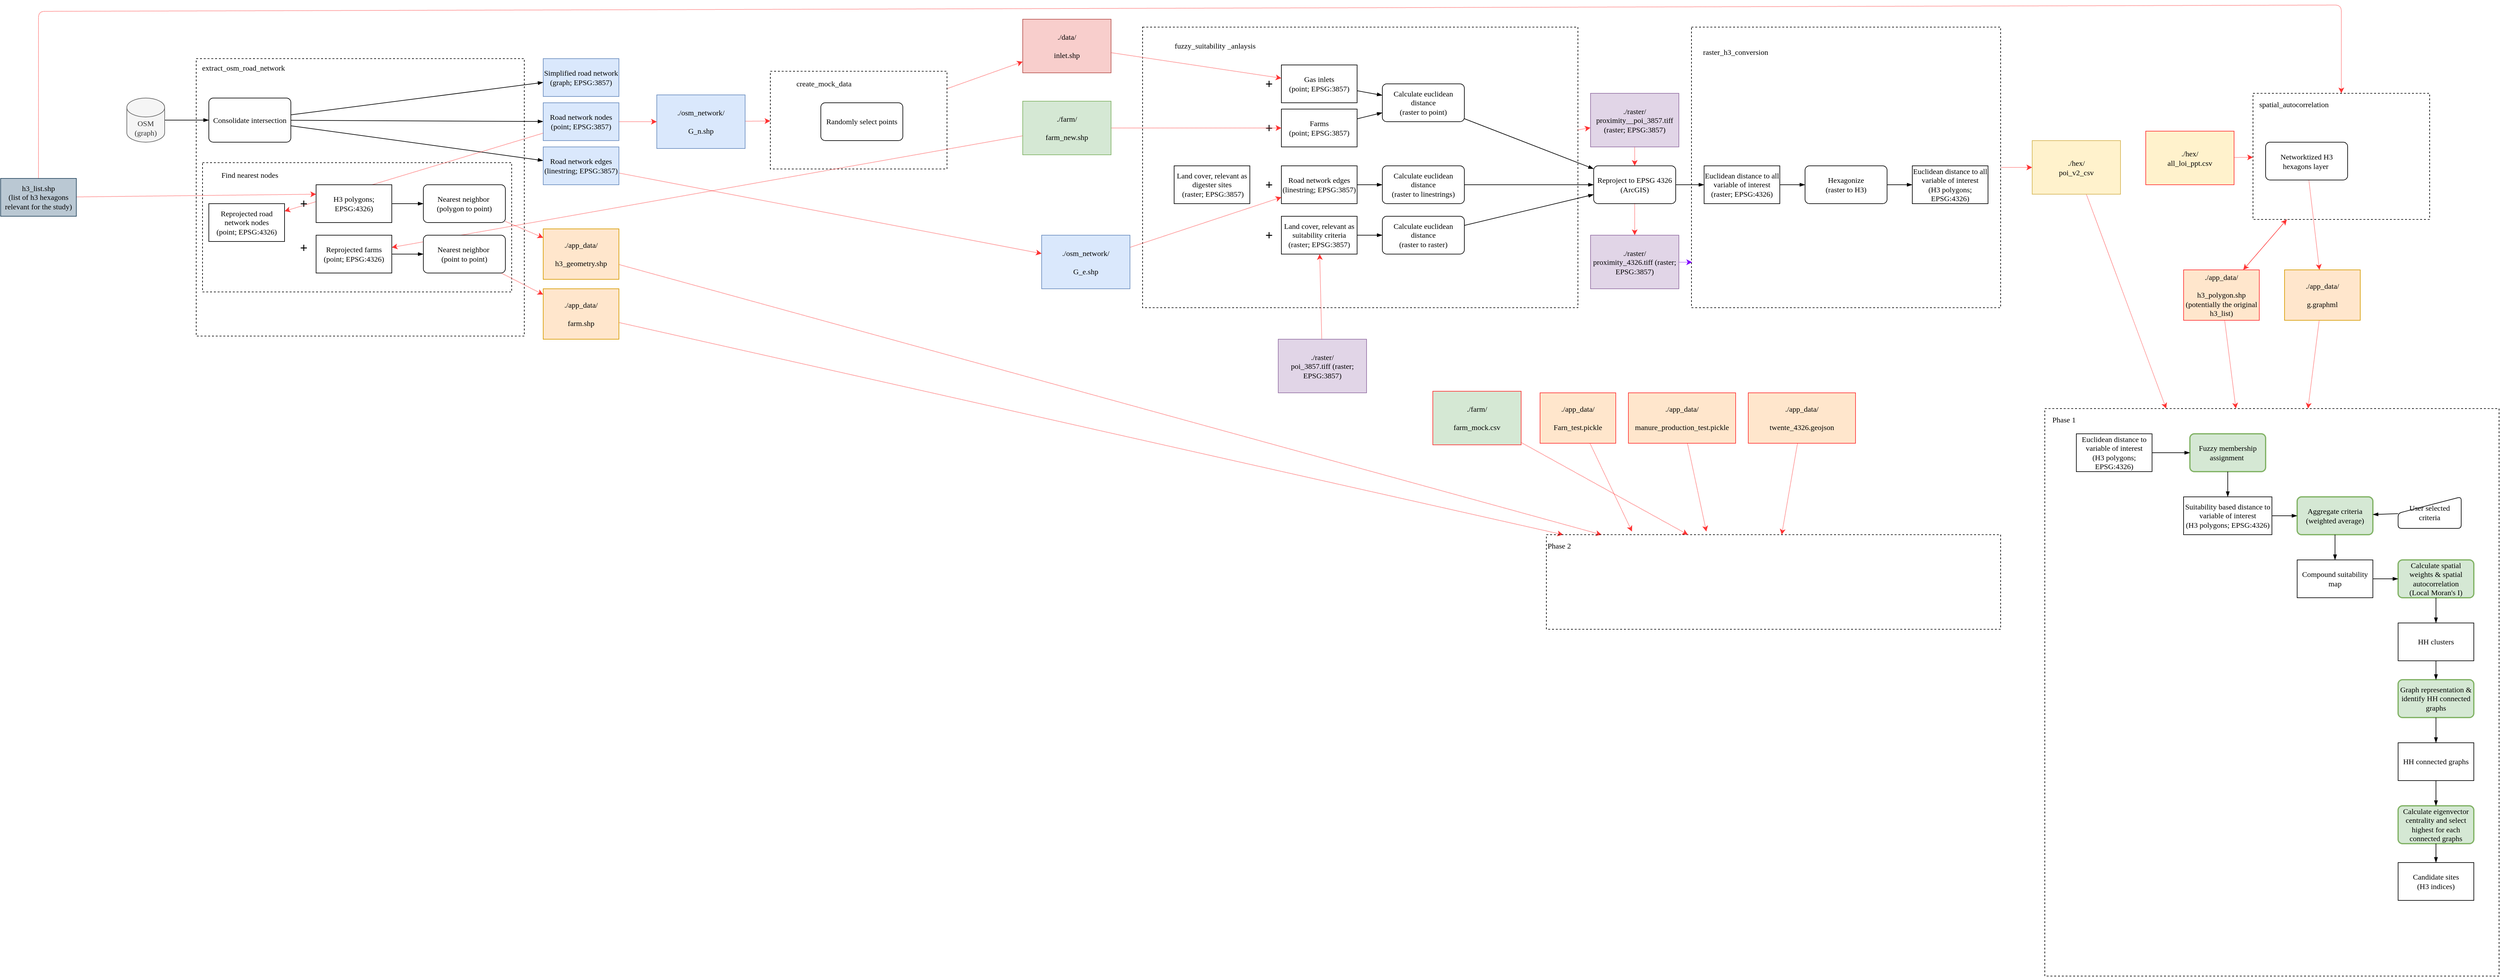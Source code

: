 <mxfile>
    <diagram id="fEbwRjq-CAVIX-2oLrUQ" name="Page-1">
        <mxGraphModel dx="2210" dy="-647" grid="1" gridSize="10" guides="1" tooltips="1" connect="1" arrows="1" fold="1" page="1" pageScale="1" pageWidth="1100" pageHeight="850" math="0" shadow="0">
            <root>
                <mxCell id="0"/>
                <mxCell id="1" parent="0"/>
                <mxCell id="107" value="" style="rounded=0;whiteSpace=wrap;html=1;fillColor=none;strokeColor=default;dashed=1;fontFamily=Oswald;fontSource=https%3A%2F%2Ffonts.googleapis.com%2Fcss%3Ffamily%3DOswald;" vertex="1" parent="1">
                    <mxGeometry x="1830" y="2830" width="490" height="205" as="geometry"/>
                </mxCell>
                <mxCell id="62" value="" style="rounded=0;whiteSpace=wrap;html=1;fillColor=none;strokeColor=default;dashed=1;fontFamily=Oswald;fontSource=https%3A%2F%2Ffonts.googleapis.com%2Fcss%3Ffamily%3DOswald;" vertex="1" parent="1">
                    <mxGeometry x="1820" y="2665" width="520" height="440" as="geometry"/>
                </mxCell>
                <mxCell id="60" style="edgeStyle=none;html=1;dashed=1;dashPattern=1 1;strokeColor=#FF3333;fontFamily=Oswald;fontSource=https%3A%2F%2Ffonts.googleapis.com%2Fcss%3Ffamily%3DOswald;" edge="1" parent="1" source="58" target="52">
                    <mxGeometry relative="1" as="geometry"/>
                </mxCell>
                <mxCell id="58" value="" style="rounded=0;whiteSpace=wrap;html=1;fillColor=none;strokeColor=default;dashed=1;fontFamily=Oswald;fontSource=https%3A%2F%2Ffonts.googleapis.com%2Fcss%3Ffamily%3DOswald;" vertex="1" parent="1">
                    <mxGeometry x="2730" y="2685" width="280" height="155" as="geometry"/>
                </mxCell>
                <mxCell id="44" value="" style="edgeStyle=none;html=1;dashed=1;dashPattern=1 1;strokeColor=#FF3333;fontFamily=Oswald;fontSource=https%3A%2F%2Ffonts.googleapis.com%2Fcss%3Ffamily%3DOswald;" edge="1" parent="1" source="30" target="43">
                    <mxGeometry relative="1" as="geometry"/>
                </mxCell>
                <mxCell id="30" value="" style="rounded=0;whiteSpace=wrap;html=1;fillColor=none;strokeColor=default;dashed=1;fontFamily=Oswald;fontSource=https%3A%2F%2Ffonts.googleapis.com%2Fcss%3Ffamily%3DOswald;" vertex="1" parent="1">
                    <mxGeometry x="4190" y="2615" width="490" height="445" as="geometry"/>
                </mxCell>
                <mxCell id="28" value="" style="rounded=0;whiteSpace=wrap;html=1;fillColor=none;strokeColor=default;dashed=1;fontFamily=Oswald;fontSource=https%3A%2F%2Ffonts.googleapis.com%2Fcss%3Ffamily%3DOswald;" vertex="1" parent="1">
                    <mxGeometry x="3320" y="2615" width="690" height="445" as="geometry"/>
                </mxCell>
                <mxCell id="2" value="Land cover, relevant as digester sites&lt;br&gt;&amp;nbsp;(raster; EPSG:3857)" style="rounded=0;whiteSpace=wrap;html=1;fontFamily=Oswald;fontSource=https%3A%2F%2Ffonts.googleapis.com%2Fcss%3Ffamily%3DOswald;" vertex="1" parent="1">
                    <mxGeometry x="3370" y="2835" width="120" height="60" as="geometry"/>
                </mxCell>
                <mxCell id="3" value="" style="edgeStyle=none;html=1;fontSize=21;endArrow=blockThin;endFill=1;fontFamily=Oswald;fontSource=https%3A%2F%2Ffonts.googleapis.com%2Fcss%3Ffamily%3DOswald;" edge="1" parent="1" source="4" target="6">
                    <mxGeometry relative="1" as="geometry"/>
                </mxCell>
                <mxCell id="4" value="Land cover, relevant as suitability criteria (raster; EPSG:3857)" style="rounded=0;whiteSpace=wrap;html=1;fontFamily=Oswald;fontSource=https%3A%2F%2Ffonts.googleapis.com%2Fcss%3Ffamily%3DOswald;" vertex="1" parent="1">
                    <mxGeometry x="3540" y="2915" width="120" height="60" as="geometry"/>
                </mxCell>
                <mxCell id="5" style="edgeStyle=none;html=1;fontSize=21;endArrow=blockThin;endFill=1;fontFamily=Oswald;fontSource=https%3A%2F%2Ffonts.googleapis.com%2Fcss%3Ffamily%3DOswald;" edge="1" parent="1" source="6" target="18">
                    <mxGeometry relative="1" as="geometry"/>
                </mxCell>
                <mxCell id="6" value="Calculate euclidean distance &lt;br&gt;(raster to raster)" style="rounded=1;whiteSpace=wrap;html=1;absoluteArcSize=1;arcSize=14;strokeWidth=1;fontFamily=Oswald;fontSource=https%3A%2F%2Ffonts.googleapis.com%2Fcss%3Ffamily%3DOswald;" vertex="1" parent="1">
                    <mxGeometry x="3700" y="2915" width="130" height="60" as="geometry"/>
                </mxCell>
                <mxCell id="7" style="edgeStyle=none;html=1;fontSize=21;endArrow=blockThin;endFill=1;fontFamily=Oswald;fontSource=https%3A%2F%2Ffonts.googleapis.com%2Fcss%3Ffamily%3DOswald;" edge="1" parent="1" source="8" target="18">
                    <mxGeometry relative="1" as="geometry"/>
                </mxCell>
                <mxCell id="8" value="Calculate euclidean distance &lt;br&gt;(raster to linestrings)" style="rounded=1;whiteSpace=wrap;html=1;absoluteArcSize=1;arcSize=14;strokeWidth=1;fontFamily=Oswald;fontSource=https%3A%2F%2Ffonts.googleapis.com%2Fcss%3Ffamily%3DOswald;" vertex="1" parent="1">
                    <mxGeometry x="3700" y="2835" width="130" height="60" as="geometry"/>
                </mxCell>
                <mxCell id="9" style="edgeStyle=none;html=1;fontSize=21;endArrow=blockThin;endFill=1;fontFamily=Oswald;fontSource=https%3A%2F%2Ffonts.googleapis.com%2Fcss%3Ffamily%3DOswald;" edge="1" parent="1" source="10" target="18">
                    <mxGeometry relative="1" as="geometry"/>
                </mxCell>
                <mxCell id="10" value="Calculate euclidean distance &lt;br&gt;(raster to point)" style="rounded=1;whiteSpace=wrap;html=1;absoluteArcSize=1;arcSize=14;strokeWidth=1;fontFamily=Oswald;fontSource=https%3A%2F%2Ffonts.googleapis.com%2Fcss%3Ffamily%3DOswald;" vertex="1" parent="1">
                    <mxGeometry x="3700" y="2705" width="130" height="60" as="geometry"/>
                </mxCell>
                <mxCell id="11" value="" style="edgeStyle=none;html=1;fontSize=21;endArrow=blockThin;endFill=1;fontFamily=Oswald;fontSource=https%3A%2F%2Ffonts.googleapis.com%2Fcss%3Ffamily%3DOswald;" edge="1" parent="1" source="12" target="8">
                    <mxGeometry relative="1" as="geometry"/>
                </mxCell>
                <mxCell id="12" value="Road network edges&lt;br&gt;(linestring; EPSG:3857)" style="rounded=0;whiteSpace=wrap;html=1;fontFamily=Oswald;fontSource=https%3A%2F%2Ffonts.googleapis.com%2Fcss%3Ffamily%3DOswald;" vertex="1" parent="1">
                    <mxGeometry x="3540" y="2835" width="120" height="60" as="geometry"/>
                </mxCell>
                <mxCell id="13" style="edgeStyle=none;html=1;fontSize=21;endArrow=blockThin;endFill=1;fontFamily=Oswald;fontSource=https%3A%2F%2Ffonts.googleapis.com%2Fcss%3Ffamily%3DOswald;" edge="1" parent="1" source="14" target="10">
                    <mxGeometry relative="1" as="geometry"/>
                </mxCell>
                <mxCell id="14" value="Farms&lt;br&gt;(point; EPSG:3857)" style="rounded=0;whiteSpace=wrap;html=1;fontFamily=Oswald;fontSource=https%3A%2F%2Ffonts.googleapis.com%2Fcss%3Ffamily%3DOswald;" vertex="1" parent="1">
                    <mxGeometry x="3540" y="2745" width="120" height="60" as="geometry"/>
                </mxCell>
                <mxCell id="15" style="edgeStyle=none;html=1;fontSize=21;endArrow=blockThin;endFill=1;fontFamily=Oswald;fontSource=https%3A%2F%2Ffonts.googleapis.com%2Fcss%3Ffamily%3DOswald;" edge="1" parent="1" source="16" target="10">
                    <mxGeometry relative="1" as="geometry"/>
                </mxCell>
                <mxCell id="16" value="Gas inlets&lt;br&gt;(point; EPSG:3857)" style="rounded=0;whiteSpace=wrap;html=1;fontFamily=Oswald;fontSource=https%3A%2F%2Ffonts.googleapis.com%2Fcss%3Ffamily%3DOswald;" vertex="1" parent="1">
                    <mxGeometry x="3540" y="2675" width="120" height="60" as="geometry"/>
                </mxCell>
                <mxCell id="17" style="edgeStyle=none;html=1;fontSize=21;endArrow=blockThin;endFill=1;fontFamily=Oswald;fontSource=https%3A%2F%2Ffonts.googleapis.com%2Fcss%3Ffamily%3DOswald;" edge="1" parent="1" source="18" target="20">
                    <mxGeometry relative="1" as="geometry"/>
                </mxCell>
                <mxCell id="34" style="html=1;fontFamily=Oswald;fontSource=https%3A%2F%2Ffonts.googleapis.com%2Fcss%3Ffamily%3DOswald;dashed=1;dashPattern=1 1;strokeColor=#FF3333;" edge="1" parent="1" source="28" target="33">
                    <mxGeometry relative="1" as="geometry"/>
                </mxCell>
                <mxCell id="40" value="" style="edgeStyle=none;html=1;dashed=1;dashPattern=1 1;strokeColor=#FF3333;fontFamily=Oswald;fontSource=https%3A%2F%2Ffonts.googleapis.com%2Fcss%3Ffamily%3DOswald;" edge="1" parent="1" source="18" target="39">
                    <mxGeometry relative="1" as="geometry"/>
                </mxCell>
                <mxCell id="18" value="Reproject to EPSG 4326 (ArcGIS)" style="rounded=1;whiteSpace=wrap;html=1;absoluteArcSize=1;arcSize=14;strokeWidth=1;fontFamily=Oswald;fontSource=https%3A%2F%2Ffonts.googleapis.com%2Fcss%3Ffamily%3DOswald;" vertex="1" parent="1">
                    <mxGeometry x="4035" y="2835" width="130" height="60" as="geometry"/>
                </mxCell>
                <mxCell id="19" style="edgeStyle=none;html=1;fontSize=21;endArrow=blockThin;endFill=1;fontFamily=Oswald;fontSource=https%3A%2F%2Ffonts.googleapis.com%2Fcss%3Ffamily%3DOswald;" edge="1" parent="1" source="20" target="22">
                    <mxGeometry relative="1" as="geometry"/>
                </mxCell>
                <mxCell id="20" value="Euclidean distance to all variable of interest&lt;br&gt;(raster; EPSG:4326)" style="rounded=0;whiteSpace=wrap;html=1;fontFamily=Oswald;fontSource=https%3A%2F%2Ffonts.googleapis.com%2Fcss%3Ffamily%3DOswald;" vertex="1" parent="1">
                    <mxGeometry x="4210" y="2835" width="120" height="60" as="geometry"/>
                </mxCell>
                <mxCell id="21" style="edgeStyle=none;html=1;fontSize=21;endArrow=blockThin;endFill=1;fontFamily=Oswald;fontSource=https%3A%2F%2Ffonts.googleapis.com%2Fcss%3Ffamily%3DOswald;" edge="1" parent="1" source="22" target="23">
                    <mxGeometry relative="1" as="geometry"/>
                </mxCell>
                <mxCell id="22" value="Hexagonize &lt;br&gt;(raster to H3)" style="rounded=1;whiteSpace=wrap;html=1;absoluteArcSize=1;arcSize=14;strokeWidth=1;fontFamily=Oswald;fontSource=https%3A%2F%2Ffonts.googleapis.com%2Fcss%3Ffamily%3DOswald;" vertex="1" parent="1">
                    <mxGeometry x="4370" y="2835" width="130" height="60" as="geometry"/>
                </mxCell>
                <mxCell id="23" value="Euclidean distance to all variable of interest&lt;br&gt;(H3 polygons; EPSG:4326)" style="rounded=0;whiteSpace=wrap;html=1;fontFamily=Oswald;fontSource=https%3A%2F%2Ffonts.googleapis.com%2Fcss%3Ffamily%3DOswald;" vertex="1" parent="1">
                    <mxGeometry x="4540" y="2835" width="120" height="60" as="geometry"/>
                </mxCell>
                <mxCell id="24" value="+" style="text;html=1;align=center;verticalAlign=middle;resizable=0;points=[];autosize=1;strokeColor=none;fillColor=none;fontSize=21;fontStyle=1;fontFamily=Oswald;fontSource=https%3A%2F%2Ffonts.googleapis.com%2Fcss%3Ffamily%3DOswald;" vertex="1" parent="1">
                    <mxGeometry x="3505" y="2845" width="30" height="40" as="geometry"/>
                </mxCell>
                <mxCell id="25" value="+" style="text;html=1;align=center;verticalAlign=middle;resizable=0;points=[];autosize=1;strokeColor=none;fillColor=none;fontSize=21;fontStyle=1;fontFamily=Oswald;fontSource=https%3A%2F%2Ffonts.googleapis.com%2Fcss%3Ffamily%3DOswald;" vertex="1" parent="1">
                    <mxGeometry x="3505" y="2925" width="30" height="40" as="geometry"/>
                </mxCell>
                <mxCell id="26" value="+" style="text;html=1;align=center;verticalAlign=middle;resizable=0;points=[];autosize=1;strokeColor=none;fillColor=none;fontSize=21;fontStyle=1;fontFamily=Oswald;fontSource=https%3A%2F%2Ffonts.googleapis.com%2Fcss%3Ffamily%3DOswald;" vertex="1" parent="1">
                    <mxGeometry x="3505" y="2755" width="30" height="40" as="geometry"/>
                </mxCell>
                <mxCell id="27" value="+" style="text;html=1;align=center;verticalAlign=middle;resizable=0;points=[];autosize=1;strokeColor=none;fillColor=none;fontSize=21;fontStyle=1;fontFamily=Oswald;fontSource=https%3A%2F%2Ffonts.googleapis.com%2Fcss%3Ffamily%3DOswald;" vertex="1" parent="1">
                    <mxGeometry x="3505" y="2685" width="30" height="40" as="geometry"/>
                </mxCell>
                <mxCell id="29" value="raster_h3_conversion" style="text;html=1;strokeColor=none;fillColor=none;align=center;verticalAlign=middle;whiteSpace=wrap;rounded=0;dashed=1;fontFamily=Oswald;fontSource=https%3A%2F%2Ffonts.googleapis.com%2Fcss%3Ffamily%3DOswald;" vertex="1" parent="1">
                    <mxGeometry x="4230" y="2640" width="60" height="30" as="geometry"/>
                </mxCell>
                <mxCell id="32" value="fuzzy_suitability _anlaysis" style="text;html=1;strokeColor=none;fillColor=none;align=center;verticalAlign=middle;whiteSpace=wrap;rounded=0;dashed=1;fontFamily=Oswald;fontSource=https%3A%2F%2Ffonts.googleapis.com%2Fcss%3Ffamily%3DOswald;" vertex="1" parent="1">
                    <mxGeometry x="3360" y="2630" width="150" height="30" as="geometry"/>
                </mxCell>
                <mxCell id="36" value="" style="edgeStyle=none;html=1;dashed=1;dashPattern=1 1;strokeColor=#FF3333;fontFamily=Oswald;fontSource=https%3A%2F%2Ffonts.googleapis.com%2Fcss%3Ffamily%3DOswald;" edge="1" parent="1" source="33" target="18">
                    <mxGeometry relative="1" as="geometry"/>
                </mxCell>
                <mxCell id="33" value="./raster/&lt;br&gt;proximity__poi_3857.tiff (raster; EPSG:3857)" style="rounded=0;whiteSpace=wrap;html=1;fontFamily=Oswald;fontSource=https%3A%2F%2Ffonts.googleapis.com%2Fcss%3Ffamily%3DOswald;fillColor=#e1d5e7;strokeColor=#9673a6;" vertex="1" parent="1">
                    <mxGeometry x="4030" y="2720" width="140" height="85" as="geometry"/>
                </mxCell>
                <mxCell id="41" style="edgeStyle=none;html=1;dashed=1;dashPattern=1 1;strokeColor=#7F00FF;fontFamily=Oswald;fontSource=https%3A%2F%2Ffonts.googleapis.com%2Fcss%3Ffamily%3DOswald;entryX=0.002;entryY=0.838;entryDx=0;entryDy=0;entryPerimeter=0;" edge="1" parent="1" source="39" target="30">
                    <mxGeometry relative="1" as="geometry"/>
                </mxCell>
                <mxCell id="39" value="./raster/&lt;br&gt;proximity_4326.tiff (raster; EPSG:3857)" style="rounded=0;whiteSpace=wrap;html=1;fontFamily=Oswald;fontSource=https%3A%2F%2Ffonts.googleapis.com%2Fcss%3Ffamily%3DOswald;fillColor=#e1d5e7;strokeColor=#9673a6;" vertex="1" parent="1">
                    <mxGeometry x="4030" y="2945" width="140" height="85" as="geometry"/>
                </mxCell>
                <mxCell id="147" style="edgeStyle=none;html=1;dashed=1;dashPattern=1 1;strokeColor=#FF3333;fontFamily=Oswald;fontSource=https%3A%2F%2Ffonts.googleapis.com%2Fcss%3Ffamily%3DOswald;" edge="1" parent="1" source="43" target="146">
                    <mxGeometry relative="1" as="geometry"/>
                </mxCell>
                <mxCell id="43" value="./hex/&lt;br&gt;poi_v2_csv" style="rounded=0;whiteSpace=wrap;html=1;fontFamily=Oswald;fontSource=https%3A%2F%2Ffonts.googleapis.com%2Fcss%3Ffamily%3DOswald;fillColor=#fff2cc;strokeColor=#d6b656;" vertex="1" parent="1">
                    <mxGeometry x="4730" y="2795" width="140" height="85" as="geometry"/>
                </mxCell>
                <mxCell id="46" style="edgeStyle=none;html=1;dashed=1;dashPattern=1 1;strokeColor=#FF3333;fontFamily=Oswald;fontSource=https%3A%2F%2Ffonts.googleapis.com%2Fcss%3Ffamily%3DOswald;" edge="1" parent="1" source="45" target="4">
                    <mxGeometry relative="1" as="geometry"/>
                </mxCell>
                <mxCell id="45" value="./raster/&lt;br&gt;poi_3857.tiff (raster; EPSG:3857)" style="rounded=0;whiteSpace=wrap;html=1;fontFamily=Oswald;fontSource=https%3A%2F%2Ffonts.googleapis.com%2Fcss%3Ffamily%3DOswald;fillColor=#e1d5e7;strokeColor=#9673a6;" vertex="1" parent="1">
                    <mxGeometry x="3535" y="3110" width="140" height="85" as="geometry"/>
                </mxCell>
                <mxCell id="49" style="edgeStyle=none;html=1;dashed=1;dashPattern=1 1;strokeColor=#FF3333;fontFamily=Oswald;fontSource=https%3A%2F%2Ffonts.googleapis.com%2Fcss%3Ffamily%3DOswald;" edge="1" parent="1" source="47" target="12">
                    <mxGeometry relative="1" as="geometry"/>
                </mxCell>
                <mxCell id="47" value="./osm_network/&lt;br&gt;&lt;br&gt;G_e.shp" style="rounded=0;whiteSpace=wrap;html=1;fontFamily=Oswald;fontSource=https%3A%2F%2Ffonts.googleapis.com%2Fcss%3Ffamily%3DOswald;fillColor=#dae8fc;strokeColor=#6c8ebf;" vertex="1" parent="1">
                    <mxGeometry x="3160" y="2945" width="140" height="85" as="geometry"/>
                </mxCell>
                <mxCell id="51" style="edgeStyle=none;html=1;dashed=1;dashPattern=1 1;strokeColor=#FF3333;fontFamily=Oswald;fontSource=https%3A%2F%2Ffonts.googleapis.com%2Fcss%3Ffamily%3DOswald;" edge="1" parent="1" source="50" target="14">
                    <mxGeometry relative="1" as="geometry"/>
                </mxCell>
                <mxCell id="88" style="edgeStyle=none;html=1;dashed=1;dashPattern=1 1;strokeColor=#FF3333;fontFamily=Oswald;fontSource=https%3A%2F%2Ffonts.googleapis.com%2Fcss%3Ffamily%3DOswald;" edge="1" parent="1" source="50" target="97">
                    <mxGeometry relative="1" as="geometry">
                        <mxPoint x="2340" y="2917.149" as="targetPoint"/>
                    </mxGeometry>
                </mxCell>
                <mxCell id="50" value="./farm/&lt;br&gt;&lt;br&gt;farm_new.shp" style="rounded=0;whiteSpace=wrap;html=1;fontFamily=Oswald;fontSource=https%3A%2F%2Ffonts.googleapis.com%2Fcss%3Ffamily%3DOswald;fillColor=#d5e8d4;strokeColor=#82b366;" vertex="1" parent="1">
                    <mxGeometry x="3130" y="2732.5" width="140" height="85" as="geometry"/>
                </mxCell>
                <mxCell id="53" style="edgeStyle=none;html=1;dashed=1;dashPattern=1 1;strokeColor=#FF3333;fontFamily=Oswald;fontSource=https%3A%2F%2Ffonts.googleapis.com%2Fcss%3Ffamily%3DOswald;" edge="1" parent="1" source="52" target="16">
                    <mxGeometry relative="1" as="geometry"/>
                </mxCell>
                <mxCell id="52" value="./data/&lt;br&gt;&lt;br&gt;inlet.shp" style="rounded=0;whiteSpace=wrap;html=1;fontFamily=Oswald;fontSource=https%3A%2F%2Ffonts.googleapis.com%2Fcss%3Ffamily%3DOswald;fillColor=#f8cecc;strokeColor=#b85450;" vertex="1" parent="1">
                    <mxGeometry x="3130" y="2602.5" width="140" height="85" as="geometry"/>
                </mxCell>
                <mxCell id="59" value="" style="edgeStyle=none;html=1;dashed=1;dashPattern=1 1;strokeColor=#FF3333;fontFamily=Oswald;fontSource=https%3A%2F%2Ffonts.googleapis.com%2Fcss%3Ffamily%3DOswald;" edge="1" parent="1" source="54" target="58">
                    <mxGeometry relative="1" as="geometry"/>
                </mxCell>
                <mxCell id="54" value="./osm_network/&lt;br&gt;&lt;br&gt;G_n.shp" style="rounded=0;whiteSpace=wrap;html=1;fontFamily=Oswald;fontSource=https%3A%2F%2Ffonts.googleapis.com%2Fcss%3Ffamily%3DOswald;fillColor=#dae8fc;strokeColor=#6c8ebf;" vertex="1" parent="1">
                    <mxGeometry x="2550" y="2722.5" width="140" height="85" as="geometry"/>
                </mxCell>
                <mxCell id="56" value="Randomly select points" style="rounded=1;whiteSpace=wrap;html=1;absoluteArcSize=1;arcSize=14;strokeWidth=1;fontFamily=Oswald;fontSource=https%3A%2F%2Ffonts.googleapis.com%2Fcss%3Ffamily%3DOswald;" vertex="1" parent="1">
                    <mxGeometry x="2810" y="2735" width="130" height="60" as="geometry"/>
                </mxCell>
                <mxCell id="57" value="create_mock_data" style="text;html=1;strokeColor=none;fillColor=none;align=center;verticalAlign=middle;whiteSpace=wrap;rounded=0;dashed=1;fontFamily=Oswald;fontSource=https%3A%2F%2Ffonts.googleapis.com%2Fcss%3Ffamily%3DOswald;" vertex="1" parent="1">
                    <mxGeometry x="2740" y="2690" width="150" height="30" as="geometry"/>
                </mxCell>
                <mxCell id="64" value="extract_osm_road_network" style="text;html=1;strokeColor=none;fillColor=none;align=center;verticalAlign=middle;whiteSpace=wrap;rounded=0;dashed=1;fontFamily=Oswald;fontSource=https%3A%2F%2Ffonts.googleapis.com%2Fcss%3Ffamily%3DOswald;" vertex="1" parent="1">
                    <mxGeometry x="1820" y="2665" width="150" height="30" as="geometry"/>
                </mxCell>
                <mxCell id="65" value="" style="edgeStyle=none;html=1;endArrow=blockThin;endFill=1;fontFamily=Oswald;fontSource=https%3A%2F%2Ffonts.googleapis.com%2Fcss%3Ffamily%3DOswald;" edge="1" parent="1" source="66" target="71">
                    <mxGeometry relative="1" as="geometry">
                        <mxPoint x="1620" y="2755" as="targetPoint"/>
                    </mxGeometry>
                </mxCell>
                <mxCell id="66" value="OSM&lt;br&gt;(graph)" style="shape=cylinder3;whiteSpace=wrap;html=1;boundedLbl=1;backgroundOutline=1;size=15;fillColor=#f5f5f5;fontColor=#333333;strokeColor=#666666;fontFamily=Oswald;fontSource=https%3A%2F%2Ffonts.googleapis.com%2Fcss%3Ffamily%3DOswald;" vertex="1" parent="1">
                    <mxGeometry x="1710" y="2727.5" width="60" height="70" as="geometry"/>
                </mxCell>
                <mxCell id="67" value="Simplified road network &lt;br&gt;(graph; EPSG:3857)" style="rounded=0;whiteSpace=wrap;html=1;fillColor=#dae8fc;strokeColor=#6c8ebf;fontFamily=Oswald;fontSource=https%3A%2F%2Ffonts.googleapis.com%2Fcss%3Ffamily%3DOswald;" vertex="1" parent="1">
                    <mxGeometry x="2370" y="2665" width="120" height="60" as="geometry"/>
                </mxCell>
                <mxCell id="68" style="edgeStyle=none;html=1;endArrow=blockThin;endFill=1;fontFamily=Oswald;fontSource=https%3A%2F%2Ffonts.googleapis.com%2Fcss%3Ffamily%3DOswald;" edge="1" parent="1" source="71" target="67">
                    <mxGeometry relative="1" as="geometry">
                        <mxPoint x="2370" y="2750" as="targetPoint"/>
                    </mxGeometry>
                </mxCell>
                <mxCell id="69" style="edgeStyle=none;html=1;endArrow=blockThin;endFill=1;fontFamily=Oswald;fontSource=https%3A%2F%2Ffonts.googleapis.com%2Fcss%3Ffamily%3DOswald;" edge="1" parent="1" source="71" target="72">
                    <mxGeometry relative="1" as="geometry"/>
                </mxCell>
                <mxCell id="70" style="edgeStyle=none;html=1;endArrow=blockThin;endFill=1;fontFamily=Oswald;fontSource=https%3A%2F%2Ffonts.googleapis.com%2Fcss%3Ffamily%3DOswald;" edge="1" parent="1" source="71" target="73">
                    <mxGeometry relative="1" as="geometry"/>
                </mxCell>
                <mxCell id="71" value="Consolidate intersection" style="rounded=1;whiteSpace=wrap;html=1;absoluteArcSize=1;arcSize=14;strokeWidth=1;fontFamily=Oswald;fontSource=https%3A%2F%2Ffonts.googleapis.com%2Fcss%3Ffamily%3DOswald;" vertex="1" parent="1">
                    <mxGeometry x="1840" y="2727.5" width="130" height="70" as="geometry"/>
                </mxCell>
                <mxCell id="74" style="edgeStyle=none;html=1;dashed=1;dashPattern=1 1;strokeColor=#FF3333;fontFamily=Oswald;fontSource=https%3A%2F%2Ffonts.googleapis.com%2Fcss%3Ffamily%3DOswald;" edge="1" parent="1" source="72" target="54">
                    <mxGeometry relative="1" as="geometry"/>
                </mxCell>
                <mxCell id="109" style="edgeStyle=none;html=1;dashed=1;dashPattern=1 1;strokeColor=#FF3333;fontFamily=Oswald;fontSource=https%3A%2F%2Ffonts.googleapis.com%2Fcss%3Ffamily%3DOswald;" edge="1" parent="1" source="72" target="93">
                    <mxGeometry relative="1" as="geometry"/>
                </mxCell>
                <mxCell id="72" value="Road network nodes&lt;br&gt;(point; EPSG:3857)" style="rounded=0;whiteSpace=wrap;html=1;fillColor=#dae8fc;strokeColor=#6c8ebf;fontFamily=Oswald;fontSource=https%3A%2F%2Ffonts.googleapis.com%2Fcss%3Ffamily%3DOswald;" vertex="1" parent="1">
                    <mxGeometry x="2370" y="2735" width="120" height="60" as="geometry"/>
                </mxCell>
                <mxCell id="75" style="edgeStyle=none;html=1;dashed=1;dashPattern=1 1;strokeColor=#FF3333;fontFamily=Oswald;fontSource=https%3A%2F%2Ffonts.googleapis.com%2Fcss%3Ffamily%3DOswald;" edge="1" parent="1" source="73" target="47">
                    <mxGeometry relative="1" as="geometry"/>
                </mxCell>
                <mxCell id="73" value="Road network edges&lt;br&gt;(linestring; EPSG:3857)" style="rounded=0;whiteSpace=wrap;html=1;fillColor=#dae8fc;strokeColor=#6c8ebf;fontFamily=Oswald;fontSource=https%3A%2F%2Ffonts.googleapis.com%2Fcss%3Ffamily%3DOswald;" vertex="1" parent="1">
                    <mxGeometry x="2370" y="2805" width="120" height="60" as="geometry"/>
                </mxCell>
                <mxCell id="87" style="edgeStyle=none;html=1;dashed=1;dashPattern=1 1;strokeColor=#FF3333;fontFamily=Oswald;fontSource=https%3A%2F%2Ffonts.googleapis.com%2Fcss%3Ffamily%3DOswald;entryX=0;entryY=0.25;entryDx=0;entryDy=0;" edge="1" parent="1" source="82" target="95">
                    <mxGeometry relative="1" as="geometry">
                        <mxPoint x="1750" y="2955" as="targetPoint"/>
                    </mxGeometry>
                </mxCell>
                <mxCell id="176" style="edgeStyle=none;html=1;dashed=1;dashPattern=1 1;strokeColor=#FF3333;fontFamily=Oswald;fontSource=https%3A%2F%2Ffonts.googleapis.com%2Fcss%3Ffamily%3DOswald;" edge="1" parent="1" source="82" target="152">
                    <mxGeometry relative="1" as="geometry">
                        <Array as="points">
                            <mxPoint x="1570" y="2590"/>
                            <mxPoint x="5220" y="2580"/>
                        </Array>
                    </mxGeometry>
                </mxCell>
                <mxCell id="82" value="h3_list.shp&lt;br&gt;(list of h3 hexagons relevant for the study)" style="rounded=0;whiteSpace=wrap;html=1;fillColor=#bac8d3;strokeColor=#23445d;fontFamily=Oswald;fontSource=https%3A%2F%2Ffonts.googleapis.com%2Fcss%3Ffamily%3DOswald;" vertex="1" parent="1">
                    <mxGeometry x="1510" y="2855" width="120" height="60" as="geometry"/>
                </mxCell>
                <mxCell id="91" style="edgeStyle=none;html=1;dashed=1;dashPattern=1 1;strokeColor=#FF3333;fontFamily=Oswald;fontSource=https%3A%2F%2Ffonts.googleapis.com%2Fcss%3Ffamily%3DOswald;" edge="1" parent="1" source="101" target="89">
                    <mxGeometry relative="1" as="geometry">
                        <mxPoint x="2210" y="2910" as="sourcePoint"/>
                    </mxGeometry>
                </mxCell>
                <mxCell id="92" style="edgeStyle=none;html=1;dashed=1;dashPattern=1 1;strokeColor=#FF3333;fontFamily=Oswald;fontSource=https%3A%2F%2Ffonts.googleapis.com%2Fcss%3Ffamily%3DOswald;" edge="1" parent="1" source="103" target="90">
                    <mxGeometry relative="1" as="geometry">
                        <mxPoint x="2209.872" y="3062.5" as="sourcePoint"/>
                    </mxGeometry>
                </mxCell>
                <mxCell id="164" style="edgeStyle=none;html=1;dashed=1;dashPattern=1 1;strokeColor=#FF3333;fontFamily=Oswald;fontSource=https%3A%2F%2Ffonts.googleapis.com%2Fcss%3Ffamily%3DOswald;" edge="1" parent="1" source="89" target="158">
                    <mxGeometry relative="1" as="geometry"/>
                </mxCell>
                <mxCell id="89" value="./app_data/&lt;br&gt;&lt;br&gt;h3_geometry.shp" style="rounded=0;whiteSpace=wrap;html=1;fontFamily=Oswald;fontSource=https%3A%2F%2Ffonts.googleapis.com%2Fcss%3Ffamily%3DOswald;fillColor=#ffe6cc;strokeColor=#d79b00;" vertex="1" parent="1">
                    <mxGeometry x="2370" y="2935" width="120" height="80" as="geometry"/>
                </mxCell>
                <mxCell id="167" style="edgeStyle=none;html=1;dashed=1;dashPattern=1 1;strokeColor=#FF3333;fontFamily=Oswald;fontSource=https%3A%2F%2Ffonts.googleapis.com%2Fcss%3Ffamily%3DOswald;" edge="1" parent="1" source="90" target="158">
                    <mxGeometry relative="1" as="geometry"/>
                </mxCell>
                <mxCell id="90" value="./app_data/&lt;br&gt;&lt;br&gt;farm.shp" style="rounded=0;whiteSpace=wrap;html=1;fontFamily=Oswald;fontSource=https%3A%2F%2Ffonts.googleapis.com%2Fcss%3Ffamily%3DOswald;fillColor=#ffe6cc;strokeColor=#d79b00;" vertex="1" parent="1">
                    <mxGeometry x="2370" y="3030" width="120" height="80" as="geometry"/>
                </mxCell>
                <mxCell id="106" value="" style="group;fontFamily=Oswald;fontSource=https%3A%2F%2Ffonts.googleapis.com%2Fcss%3Ffamily%3DOswald;" vertex="1" connectable="0" parent="1">
                    <mxGeometry x="1580" y="2860" width="690" height="157.5" as="geometry"/>
                </mxCell>
                <mxCell id="93" value="Reprojected road network nodes&lt;br&gt;(point; EPSG:4326)" style="rounded=0;whiteSpace=wrap;html=1;fontFamily=Oswald;fontSource=https%3A%2F%2Ffonts.googleapis.com%2Fcss%3Ffamily%3DOswald;" vertex="1" parent="106">
                    <mxGeometry x="260" y="35" width="120" height="60" as="geometry"/>
                </mxCell>
                <mxCell id="95" value="H3 polygons; EPSG:4326)" style="rounded=0;whiteSpace=wrap;html=1;fontFamily=Oswald;fontSource=https%3A%2F%2Ffonts.googleapis.com%2Fcss%3Ffamily%3DOswald;" vertex="1" parent="106">
                    <mxGeometry x="430" y="5" width="120" height="60" as="geometry"/>
                </mxCell>
                <mxCell id="97" value="Reprojected farms&lt;br&gt;(point; EPSG:4326)" style="rounded=0;whiteSpace=wrap;html=1;fontFamily=Oswald;fontSource=https%3A%2F%2Ffonts.googleapis.com%2Fcss%3Ffamily%3DOswald;" vertex="1" parent="106">
                    <mxGeometry x="430" y="85" width="120" height="60" as="geometry"/>
                </mxCell>
                <mxCell id="98" value="+" style="text;html=1;align=center;verticalAlign=middle;resizable=0;points=[];autosize=1;strokeColor=none;fillColor=none;fontSize=21;fontStyle=1;fontFamily=Oswald;fontSource=https%3A%2F%2Ffonts.googleapis.com%2Fcss%3Ffamily%3DOswald;" vertex="1" parent="106">
                    <mxGeometry x="395" y="15" width="30" height="40" as="geometry"/>
                </mxCell>
                <mxCell id="99" value="+" style="text;html=1;align=center;verticalAlign=middle;resizable=0;points=[];autosize=1;strokeColor=none;fillColor=none;fontSize=21;fontStyle=1;fontFamily=Oswald;fontSource=https%3A%2F%2Ffonts.googleapis.com%2Fcss%3Ffamily%3DOswald;" vertex="1" parent="106">
                    <mxGeometry x="395" y="85" width="30" height="40" as="geometry"/>
                </mxCell>
                <mxCell id="101" value="Nearest neighbor&amp;nbsp;&lt;br&gt;(polygon to point)" style="rounded=1;whiteSpace=wrap;html=1;absoluteArcSize=1;arcSize=14;strokeWidth=1;fontFamily=Oswald;fontSource=https%3A%2F%2Ffonts.googleapis.com%2Fcss%3Ffamily%3DOswald;" vertex="1" parent="106">
                    <mxGeometry x="600" y="5" width="130" height="60" as="geometry"/>
                </mxCell>
                <mxCell id="94" value="" style="edgeStyle=none;html=1;fontSize=21;endArrow=blockThin;endFill=1;fontFamily=Oswald;fontSource=https%3A%2F%2Ffonts.googleapis.com%2Fcss%3Ffamily%3DOswald;" edge="1" parent="106" source="95" target="101">
                    <mxGeometry relative="1" as="geometry"/>
                </mxCell>
                <mxCell id="103" value="Nearest neighbor&amp;nbsp;&lt;br&gt;(point to point)" style="rounded=1;whiteSpace=wrap;html=1;absoluteArcSize=1;arcSize=14;strokeWidth=1;fontFamily=Oswald;fontSource=https%3A%2F%2Ffonts.googleapis.com%2Fcss%3Ffamily%3DOswald;" vertex="1" parent="106">
                    <mxGeometry x="600" y="85" width="130" height="60" as="geometry"/>
                </mxCell>
                <mxCell id="96" value="" style="edgeStyle=none;html=1;fontSize=21;endArrow=blockThin;endFill=1;fontFamily=Oswald;fontSource=https%3A%2F%2Ffonts.googleapis.com%2Fcss%3Ffamily%3DOswald;" edge="1" parent="106" source="97" target="103">
                    <mxGeometry relative="1" as="geometry"/>
                </mxCell>
                <mxCell id="108" value="Find nearest nodes" style="text;html=1;strokeColor=none;fillColor=none;align=center;verticalAlign=middle;whiteSpace=wrap;rounded=0;dashed=1;fontFamily=Oswald;fontSource=https%3A%2F%2Ffonts.googleapis.com%2Fcss%3Ffamily%3DOswald;" vertex="1" parent="1">
                    <mxGeometry x="1830" y="2835" width="150" height="30" as="geometry"/>
                </mxCell>
                <mxCell id="145" value="" style="group;fontFamily=Oswald;fontSource=https%3A%2F%2Ffonts.googleapis.com%2Fcss%3Ffamily%3DOswald;" vertex="1" connectable="0" parent="1">
                    <mxGeometry x="4800" y="3260" width="670" height="860" as="geometry"/>
                </mxCell>
                <mxCell id="118" value="Fuzzy membership assignment&amp;nbsp;" style="rounded=1;whiteSpace=wrap;html=1;absoluteArcSize=1;arcSize=14;strokeWidth=2;fillColor=#d5e8d4;strokeColor=#82b366;fontFamily=Oswald;fontSource=https%3A%2F%2Ffonts.googleapis.com%2Fcss%3Ffamily%3DOswald;" vertex="1" parent="145">
                    <mxGeometry x="180" width="120" height="60" as="geometry"/>
                </mxCell>
                <mxCell id="119" value="" style="edgeStyle=none;html=1;fontSize=21;endArrow=blockThin;endFill=1;fontFamily=Oswald;fontSource=https%3A%2F%2Ffonts.googleapis.com%2Fcss%3Ffamily%3DOswald;" edge="1" parent="145" source="120" target="118">
                    <mxGeometry relative="1" as="geometry"/>
                </mxCell>
                <mxCell id="120" value="Euclidean distance to variable of interest&lt;br&gt;(H3 polygons; EPSG:4326)" style="rounded=0;whiteSpace=wrap;html=1;fontFamily=Oswald;fontSource=https%3A%2F%2Ffonts.googleapis.com%2Fcss%3Ffamily%3DOswald;" vertex="1" parent="145">
                    <mxGeometry width="120" height="60" as="geometry"/>
                </mxCell>
                <mxCell id="122" value="Suitability based distance to variable of interest&lt;br&gt;(H3 polygons; EPSG:4326)" style="rounded=0;whiteSpace=wrap;html=1;fontFamily=Oswald;fontSource=https%3A%2F%2Ffonts.googleapis.com%2Fcss%3Ffamily%3DOswald;" vertex="1" parent="145">
                    <mxGeometry x="170" y="100" width="140" height="60" as="geometry"/>
                </mxCell>
                <mxCell id="117" value="" style="edgeStyle=none;html=1;fontSize=21;endArrow=blockThin;endFill=1;fontFamily=Oswald;fontSource=https%3A%2F%2Ffonts.googleapis.com%2Fcss%3Ffamily%3DOswald;" edge="1" parent="145" source="118" target="122">
                    <mxGeometry relative="1" as="geometry"/>
                </mxCell>
                <mxCell id="124" value="User selected criteria" style="html=1;strokeWidth=1;shape=manualInput;whiteSpace=wrap;rounded=1;size=26;arcSize=11;fontFamily=Oswald;fontSource=https%3A%2F%2Ffonts.googleapis.com%2Fcss%3Ffamily%3DOswald;" vertex="1" parent="145">
                    <mxGeometry x="510" y="100" width="100" height="50" as="geometry"/>
                </mxCell>
                <mxCell id="126" value="Aggregate criteria&lt;br&gt;(weighted average)" style="rounded=1;whiteSpace=wrap;html=1;absoluteArcSize=1;arcSize=14;strokeWidth=2;fillColor=#d5e8d4;strokeColor=#82b366;fontFamily=Oswald;fontSource=https%3A%2F%2Ffonts.googleapis.com%2Fcss%3Ffamily%3DOswald;" vertex="1" parent="145">
                    <mxGeometry x="350" y="100" width="120" height="60" as="geometry"/>
                </mxCell>
                <mxCell id="121" value="" style="edgeStyle=none;html=1;fontSize=21;endArrow=blockThin;endFill=1;fontFamily=Oswald;fontSource=https%3A%2F%2Ffonts.googleapis.com%2Fcss%3Ffamily%3DOswald;" edge="1" parent="145" source="122" target="126">
                    <mxGeometry relative="1" as="geometry"/>
                </mxCell>
                <mxCell id="123" value="" style="edgeStyle=none;html=1;fontSize=21;endArrow=blockThin;endFill=1;fontFamily=Oswald;fontSource=https%3A%2F%2Ffonts.googleapis.com%2Fcss%3Ffamily%3DOswald;" edge="1" parent="145" source="124" target="126">
                    <mxGeometry relative="1" as="geometry"/>
                </mxCell>
                <mxCell id="128" value="Compound suitability map" style="rounded=0;whiteSpace=wrap;html=1;fontFamily=Oswald;fontSource=https%3A%2F%2Ffonts.googleapis.com%2Fcss%3Ffamily%3DOswald;" vertex="1" parent="145">
                    <mxGeometry x="350" y="200" width="120" height="60" as="geometry"/>
                </mxCell>
                <mxCell id="125" value="" style="edgeStyle=none;html=1;fontSize=21;endArrow=blockThin;endFill=1;fontFamily=Oswald;fontSource=https%3A%2F%2Ffonts.googleapis.com%2Fcss%3Ffamily%3DOswald;" edge="1" parent="145" source="126" target="128">
                    <mxGeometry relative="1" as="geometry"/>
                </mxCell>
                <mxCell id="131" value="HH clusters" style="rounded=0;whiteSpace=wrap;html=1;fontFamily=Oswald;fontSource=https%3A%2F%2Ffonts.googleapis.com%2Fcss%3Ffamily%3DOswald;" vertex="1" parent="145">
                    <mxGeometry x="510" y="300" width="120" height="60" as="geometry"/>
                </mxCell>
                <mxCell id="133" value="Graph representation &amp;amp; identify HH connected graphs" style="rounded=1;whiteSpace=wrap;html=1;absoluteArcSize=1;arcSize=14;strokeWidth=2;fillColor=#d5e8d4;strokeColor=#82b366;fontFamily=Oswald;fontSource=https%3A%2F%2Ffonts.googleapis.com%2Fcss%3Ffamily%3DOswald;" vertex="1" parent="145">
                    <mxGeometry x="510" y="390" width="120" height="60" as="geometry"/>
                </mxCell>
                <mxCell id="130" value="" style="edgeStyle=none;html=1;fontSize=21;endArrow=blockThin;endFill=1;fontFamily=Oswald;fontSource=https%3A%2F%2Ffonts.googleapis.com%2Fcss%3Ffamily%3DOswald;" edge="1" parent="145" source="131" target="133">
                    <mxGeometry relative="1" as="geometry"/>
                </mxCell>
                <mxCell id="134" value="Calculate spatial weights &amp;amp; spatial autocorrelation &lt;br&gt;(Local Moran's I)" style="rounded=1;whiteSpace=wrap;html=1;absoluteArcSize=1;arcSize=14;strokeWidth=2;fillColor=#d5e8d4;strokeColor=#82b366;fontFamily=Oswald;fontSource=https%3A%2F%2Ffonts.googleapis.com%2Fcss%3Ffamily%3DOswald;" vertex="1" parent="145">
                    <mxGeometry x="510" y="200" width="120" height="60" as="geometry"/>
                </mxCell>
                <mxCell id="127" value="" style="edgeStyle=none;html=1;fontSize=21;endArrow=blockThin;endFill=1;fontFamily=Oswald;fontSource=https%3A%2F%2Ffonts.googleapis.com%2Fcss%3Ffamily%3DOswald;" edge="1" parent="145" source="128" target="134">
                    <mxGeometry relative="1" as="geometry"/>
                </mxCell>
                <mxCell id="129" value="" style="edgeStyle=none;html=1;fontSize=21;endArrow=blockThin;endFill=1;fontFamily=Oswald;fontSource=https%3A%2F%2Ffonts.googleapis.com%2Fcss%3Ffamily%3DOswald;" edge="1" parent="145" source="134" target="131">
                    <mxGeometry relative="1" as="geometry">
                        <mxPoint x="1140" y="30" as="sourcePoint"/>
                    </mxGeometry>
                </mxCell>
                <mxCell id="136" value="HH connected graphs" style="rounded=0;whiteSpace=wrap;html=1;fontFamily=Oswald;fontSource=https%3A%2F%2Ffonts.googleapis.com%2Fcss%3Ffamily%3DOswald;" vertex="1" parent="145">
                    <mxGeometry x="510" y="490" width="120" height="60" as="geometry"/>
                </mxCell>
                <mxCell id="132" value="" style="edgeStyle=none;html=1;fontSize=21;endArrow=blockThin;endFill=1;fontFamily=Oswald;fontSource=https%3A%2F%2Ffonts.googleapis.com%2Fcss%3Ffamily%3DOswald;" edge="1" parent="145" source="133" target="136">
                    <mxGeometry relative="1" as="geometry"/>
                </mxCell>
                <mxCell id="138" value="Calculate eigenvector centrality and select highest for each connected graphs" style="rounded=1;whiteSpace=wrap;html=1;absoluteArcSize=1;arcSize=14;strokeWidth=2;fillColor=#d5e8d4;strokeColor=#82b366;fontFamily=Oswald;fontSource=https%3A%2F%2Ffonts.googleapis.com%2Fcss%3Ffamily%3DOswald;" vertex="1" parent="145">
                    <mxGeometry x="510" y="590" width="120" height="60" as="geometry"/>
                </mxCell>
                <mxCell id="135" value="" style="edgeStyle=none;html=1;fontSize=21;endArrow=blockThin;endFill=1;fontFamily=Oswald;fontSource=https%3A%2F%2Ffonts.googleapis.com%2Fcss%3Ffamily%3DOswald;" edge="1" parent="145" source="136" target="138">
                    <mxGeometry relative="1" as="geometry"/>
                </mxCell>
                <mxCell id="139" value="Candidate sites&lt;br&gt;(H3 indices)" style="rounded=0;whiteSpace=wrap;html=1;fontFamily=Oswald;fontSource=https%3A%2F%2Ffonts.googleapis.com%2Fcss%3Ffamily%3DOswald;" vertex="1" parent="145">
                    <mxGeometry x="510" y="680" width="120" height="60" as="geometry"/>
                </mxCell>
                <mxCell id="137" value="" style="edgeStyle=none;html=1;fontSize=21;endArrow=blockThin;endFill=1;fontFamily=Oswald;fontSource=https%3A%2F%2Ffonts.googleapis.com%2Fcss%3Ffamily%3DOswald;" edge="1" parent="145" source="138" target="139">
                    <mxGeometry relative="1" as="geometry"/>
                </mxCell>
                <mxCell id="146" value="" style="rounded=0;whiteSpace=wrap;html=1;fillColor=none;strokeColor=default;dashed=1;fontFamily=Oswald;fontSource=https%3A%2F%2Ffonts.googleapis.com%2Fcss%3Ffamily%3DOswald;" vertex="1" parent="145">
                    <mxGeometry x="-50" y="-40" width="720" height="900" as="geometry"/>
                </mxCell>
                <mxCell id="149" style="edgeStyle=none;html=1;dashed=1;dashPattern=1 1;strokeColor=#FF3333;fontFamily=Oswald;fontSource=https%3A%2F%2Ffonts.googleapis.com%2Fcss%3Ffamily%3DOswald;" edge="1" parent="1" source="148" target="146">
                    <mxGeometry relative="1" as="geometry"/>
                </mxCell>
                <mxCell id="172" style="edgeStyle=none;html=1;dashed=1;dashPattern=1 1;strokeColor=#FF3333;fontFamily=Oswald;fontSource=https%3A%2F%2Ffonts.googleapis.com%2Fcss%3Ffamily%3DOswald;" edge="1" parent="1" source="148" target="152">
                    <mxGeometry relative="1" as="geometry"/>
                </mxCell>
                <mxCell id="148" value="./app_data/&lt;br&gt;&lt;br&gt;h3_polygon.shp (potentially the original h3_list)" style="rounded=0;whiteSpace=wrap;html=1;fontFamily=Oswald;fontSource=https%3A%2F%2Ffonts.googleapis.com%2Fcss%3Ffamily%3DOswald;fillColor=#ffe6cc;strokeColor=#FF3333;" vertex="1" parent="1">
                    <mxGeometry x="4970" y="3000" width="120" height="80" as="geometry"/>
                </mxCell>
                <mxCell id="156" style="edgeStyle=none;html=1;dashed=1;dashPattern=1 1;strokeColor=#FF3333;fontFamily=Oswald;fontSource=https%3A%2F%2Ffonts.googleapis.com%2Fcss%3Ffamily%3DOswald;" edge="1" parent="1" source="151" target="146">
                    <mxGeometry relative="1" as="geometry"/>
                </mxCell>
                <mxCell id="151" value="./app_data/&lt;br&gt;&lt;br&gt;g.graphml" style="rounded=0;whiteSpace=wrap;html=1;fontFamily=Oswald;fontSource=https%3A%2F%2Ffonts.googleapis.com%2Fcss%3Ffamily%3DOswald;fillColor=#ffe6cc;strokeColor=#d79b00;" vertex="1" parent="1">
                    <mxGeometry x="5130" y="3000" width="120" height="80" as="geometry"/>
                </mxCell>
                <mxCell id="174" style="edgeStyle=none;html=1;dashed=1;dashPattern=1 1;strokeColor=#FF3333;fontFamily=Oswald;fontSource=https%3A%2F%2Ffonts.googleapis.com%2Fcss%3Ffamily%3DOswald;" edge="1" parent="1" source="152" target="148">
                    <mxGeometry relative="1" as="geometry"/>
                </mxCell>
                <mxCell id="152" value="" style="rounded=0;whiteSpace=wrap;html=1;fillColor=none;strokeColor=default;dashed=1;fontFamily=Oswald;fontSource=https%3A%2F%2Ffonts.googleapis.com%2Fcss%3Ffamily%3DOswald;" vertex="1" parent="1">
                    <mxGeometry x="5080" y="2720" width="280" height="200" as="geometry"/>
                </mxCell>
                <mxCell id="153" value="spatial_autocorrelation" style="text;html=1;strokeColor=none;fillColor=none;align=center;verticalAlign=middle;whiteSpace=wrap;rounded=0;dashed=1;fontFamily=Oswald;fontSource=https%3A%2F%2Ffonts.googleapis.com%2Fcss%3Ffamily%3DOswald;" vertex="1" parent="1">
                    <mxGeometry x="5080" y="2720" width="130" height="35" as="geometry"/>
                </mxCell>
                <mxCell id="155" style="edgeStyle=none;html=1;dashed=1;dashPattern=1 1;strokeColor=#FF3333;fontFamily=Oswald;fontSource=https%3A%2F%2Ffonts.googleapis.com%2Fcss%3Ffamily%3DOswald;" edge="1" parent="1" source="154" target="151">
                    <mxGeometry relative="1" as="geometry"/>
                </mxCell>
                <mxCell id="154" value="Networktized H3 hexagons layer&amp;nbsp;" style="rounded=1;whiteSpace=wrap;html=1;absoluteArcSize=1;arcSize=14;strokeWidth=1;fontFamily=Oswald;fontSource=https%3A%2F%2Ffonts.googleapis.com%2Fcss%3Ffamily%3DOswald;" vertex="1" parent="1">
                    <mxGeometry x="5100" y="2797.5" width="130" height="60" as="geometry"/>
                </mxCell>
                <mxCell id="158" value="" style="rounded=0;whiteSpace=wrap;html=1;fillColor=none;strokeColor=default;dashed=1;fontFamily=Oswald;fontSource=https%3A%2F%2Ffonts.googleapis.com%2Fcss%3Ffamily%3DOswald;" vertex="1" parent="1">
                    <mxGeometry x="3960" y="3420" width="720" height="150" as="geometry"/>
                </mxCell>
                <mxCell id="159" value="Phase 2" style="text;html=1;strokeColor=none;fillColor=none;align=left;verticalAlign=middle;whiteSpace=wrap;rounded=0;dashed=1;fontFamily=Oswald;fontSource=https%3A%2F%2Ffonts.googleapis.com%2Fcss%3Ffamily%3DOswald;" vertex="1" parent="1">
                    <mxGeometry x="3960" y="3420" width="130" height="35" as="geometry"/>
                </mxCell>
                <mxCell id="157" value="Phase 1" style="text;html=1;strokeColor=none;fillColor=none;align=left;verticalAlign=middle;whiteSpace=wrap;rounded=0;dashed=1;fontFamily=Oswald;fontSource=https%3A%2F%2Ffonts.googleapis.com%2Fcss%3Ffamily%3DOswald;" vertex="1" parent="1">
                    <mxGeometry x="4760" y="3220" width="130" height="35" as="geometry"/>
                </mxCell>
                <mxCell id="162" style="edgeStyle=none;html=1;dashed=1;dashPattern=1 1;strokeColor=#FF3333;fontFamily=Oswald;fontSource=https%3A%2F%2Ffonts.googleapis.com%2Fcss%3Ffamily%3DOswald;" edge="1" parent="1" source="160">
                    <mxGeometry relative="1" as="geometry">
                        <mxPoint x="4095.714" y="3415" as="targetPoint"/>
                    </mxGeometry>
                </mxCell>
                <mxCell id="160" value="./app_data/&lt;br&gt;&lt;br&gt;Farn_test.pickle" style="rounded=0;whiteSpace=wrap;html=1;fontFamily=Oswald;fontSource=https%3A%2F%2Ffonts.googleapis.com%2Fcss%3Ffamily%3DOswald;fillColor=#ffe6cc;strokeColor=#FF3333;" vertex="1" parent="1">
                    <mxGeometry x="3950" y="3195" width="120" height="80" as="geometry"/>
                </mxCell>
                <mxCell id="163" style="edgeStyle=none;html=1;dashed=1;dashPattern=1 1;strokeColor=#FF3333;fontFamily=Oswald;fontSource=https%3A%2F%2Ffonts.googleapis.com%2Fcss%3Ffamily%3DOswald;" edge="1" parent="1" source="161">
                    <mxGeometry relative="1" as="geometry">
                        <mxPoint x="4213.571" y="3415" as="targetPoint"/>
                    </mxGeometry>
                </mxCell>
                <mxCell id="161" value="./app_data/&lt;br&gt;&lt;br&gt;manure_production_test.pickle" style="rounded=0;whiteSpace=wrap;html=1;fontFamily=Oswald;fontSource=https%3A%2F%2Ffonts.googleapis.com%2Fcss%3Ffamily%3DOswald;fillColor=#ffe6cc;strokeColor=#FF3333;" vertex="1" parent="1">
                    <mxGeometry x="4090" y="3195" width="170" height="80" as="geometry"/>
                </mxCell>
                <mxCell id="166" style="edgeStyle=none;html=1;dashed=1;dashPattern=1 1;strokeColor=#FF3333;fontFamily=Oswald;fontSource=https%3A%2F%2Ffonts.googleapis.com%2Fcss%3Ffamily%3DOswald;" edge="1" parent="1" source="165" target="158">
                    <mxGeometry relative="1" as="geometry"/>
                </mxCell>
                <mxCell id="165" value="./app_data/&lt;br&gt;&lt;br&gt;twente_4326.geojson" style="rounded=0;whiteSpace=wrap;html=1;fontFamily=Oswald;fontSource=https%3A%2F%2Ffonts.googleapis.com%2Fcss%3Ffamily%3DOswald;fillColor=#ffe6cc;strokeColor=#FF3333;" vertex="1" parent="1">
                    <mxGeometry x="4280" y="3195" width="170" height="80" as="geometry"/>
                </mxCell>
                <mxCell id="169" style="edgeStyle=none;html=1;dashed=1;dashPattern=1 1;strokeColor=#FF3333;fontFamily=Oswald;fontSource=https%3A%2F%2Ffonts.googleapis.com%2Fcss%3Ffamily%3DOswald;" edge="1" parent="1" source="168" target="158">
                    <mxGeometry relative="1" as="geometry"/>
                </mxCell>
                <mxCell id="168" value="./farm/&lt;br&gt;&lt;br&gt;farm_mock.csv" style="rounded=0;whiteSpace=wrap;html=1;fontFamily=Oswald;fontSource=https%3A%2F%2Ffonts.googleapis.com%2Fcss%3Ffamily%3DOswald;fillColor=#d5e8d4;strokeColor=#FF3333;" vertex="1" parent="1">
                    <mxGeometry x="3780" y="3192.5" width="140" height="85" as="geometry"/>
                </mxCell>
                <mxCell id="178" style="edgeStyle=none;html=1;dashed=1;dashPattern=1 1;strokeColor=#FF3333;fontFamily=Oswald;fontSource=https%3A%2F%2Ffonts.googleapis.com%2Fcss%3Ffamily%3DOswald;" edge="1" parent="1" source="177" target="152">
                    <mxGeometry relative="1" as="geometry"/>
                </mxCell>
                <mxCell id="177" value="./hex/&lt;br&gt;all_loi_ppt.csv" style="rounded=0;whiteSpace=wrap;html=1;fontFamily=Oswald;fontSource=https%3A%2F%2Ffonts.googleapis.com%2Fcss%3Ffamily%3DOswald;fillColor=#fff2cc;strokeColor=#FF3333;" vertex="1" parent="1">
                    <mxGeometry x="4910" y="2780" width="140" height="85" as="geometry"/>
                </mxCell>
            </root>
        </mxGraphModel>
    </diagram>
</mxfile>